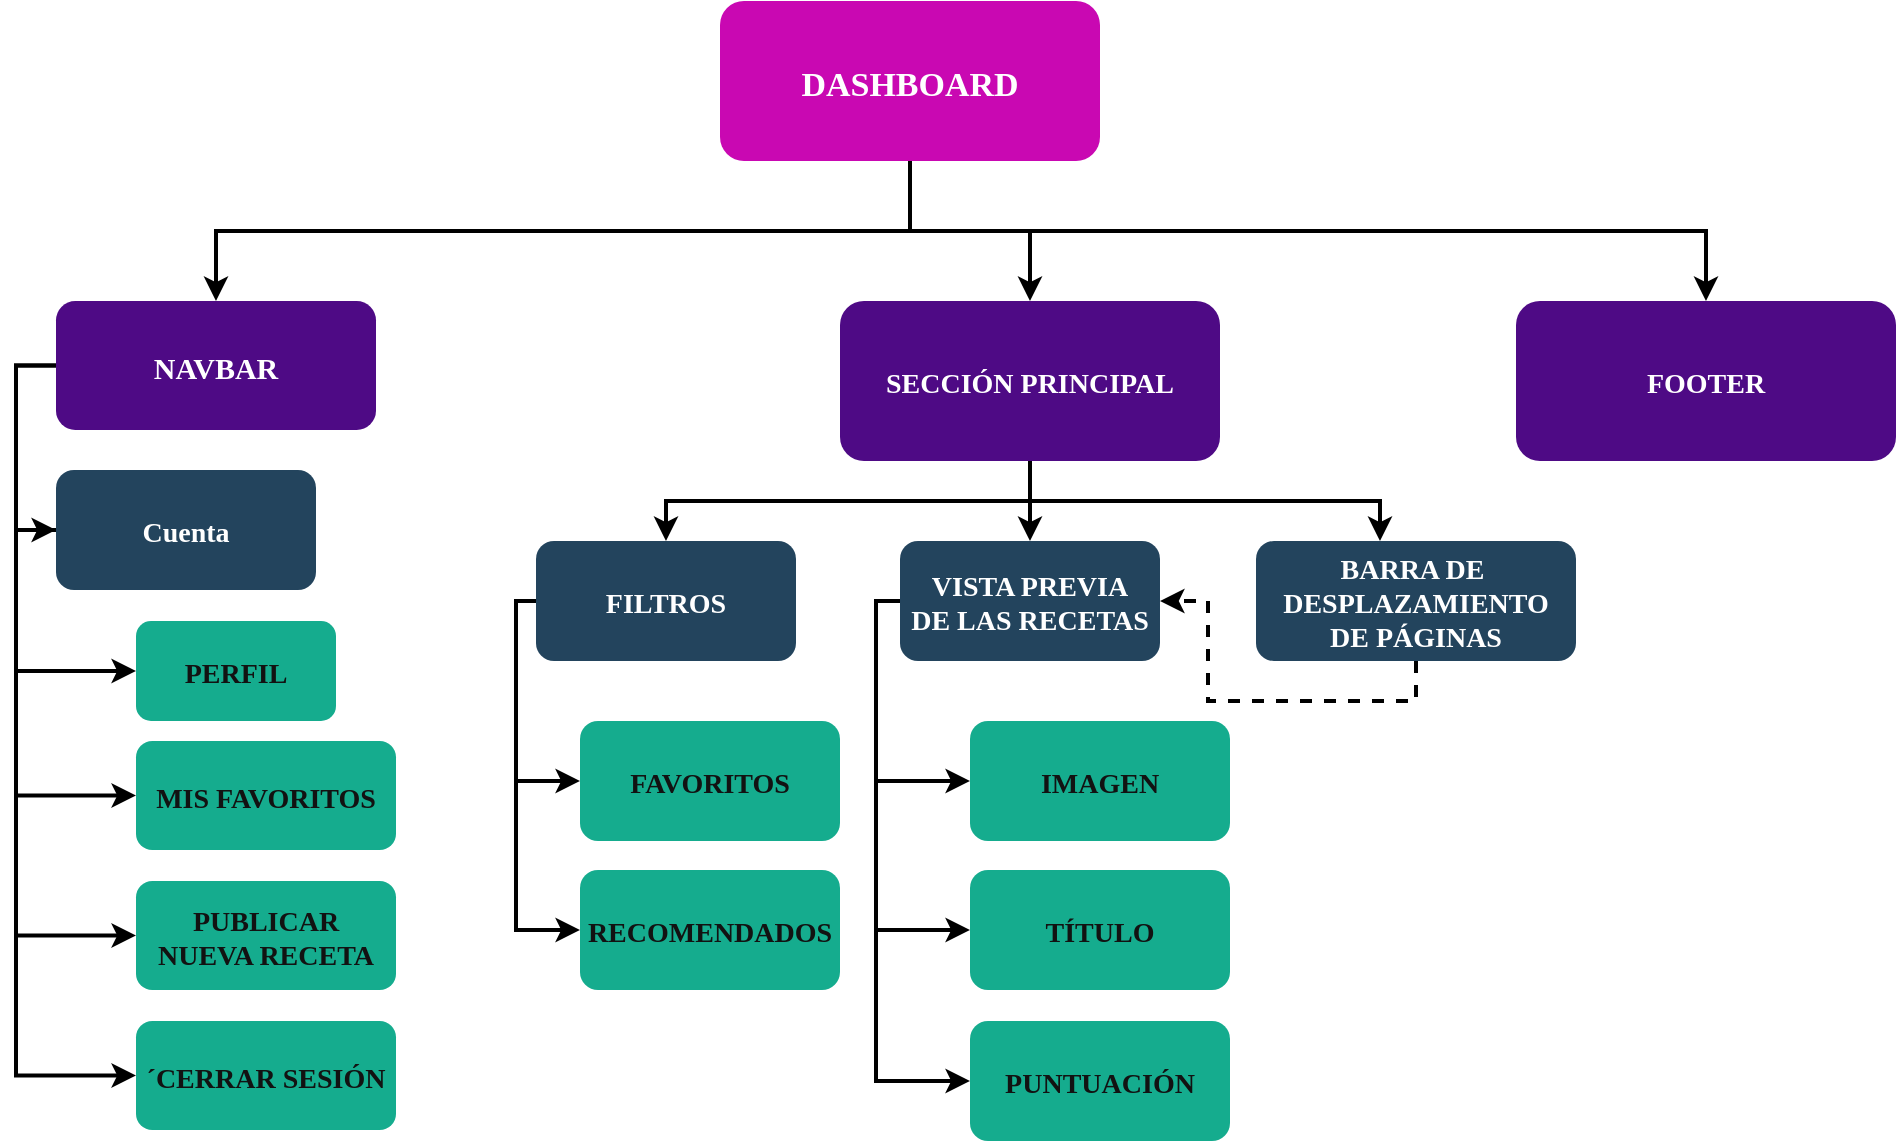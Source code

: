 <mxfile version="21.3.2" type="device">
  <diagram name="Page-1" id="2c0d36ab-eaac-3732-788b-9136903baeff">
    <mxGraphModel dx="1032" dy="557" grid="1" gridSize="10" guides="1" tooltips="1" connect="1" arrows="1" fold="1" page="1" pageScale="1.5" pageWidth="1100" pageHeight="850" background="none" math="0" shadow="0">
      <root>
        <mxCell id="0" />
        <mxCell id="1" parent="0" />
        <mxCell id="2" value="DASHBOARD" style="rounded=1;fillColor=#c908b2;gradientColor=none;strokeColor=none;fontColor=#FFFFFF;fontStyle=1;fontFamily=Tahoma;fontSize=17;" parent="1" vertex="1">
          <mxGeometry x="562" y="185.5" width="190" height="80" as="geometry" />
        </mxCell>
        <mxCell id="9" value="" style="edgeStyle=elbowEdgeStyle;elbow=vertical;strokeWidth=2;rounded=0;entryX=0.5;entryY=0;entryDx=0;entryDy=0;" parent="1" source="2" target="Kv2KkgJX7mqs0m7064dZ-138" edge="1">
          <mxGeometry x="337" y="215.5" width="100" height="100" as="geometry">
            <mxPoint x="337" y="315.5" as="sourcePoint" />
            <mxPoint x="1457" y="335.5" as="targetPoint" />
          </mxGeometry>
        </mxCell>
        <mxCell id="12" value="SECCIÓN PRINCIPAL" style="rounded=1;fillColor=#4e0a85;gradientColor=none;strokeColor=none;fontColor=#FFFFFF;fontStyle=1;fontFamily=Tahoma;fontSize=14" parent="1" vertex="1">
          <mxGeometry x="622.0" y="335.5" width="190" height="80" as="geometry" />
        </mxCell>
        <mxCell id="mhdIVnuPS63s6zJvj6qV-110" style="edgeStyle=orthogonalEdgeStyle;rounded=0;orthogonalLoop=1;jettySize=auto;html=1;exitX=0;exitY=0.5;exitDx=0;exitDy=0;entryX=0;entryY=0.5;entryDx=0;entryDy=0;strokeWidth=2;" edge="1" parent="1" source="13" target="mhdIVnuPS63s6zJvj6qV-104">
          <mxGeometry relative="1" as="geometry" />
        </mxCell>
        <mxCell id="mhdIVnuPS63s6zJvj6qV-112" style="edgeStyle=orthogonalEdgeStyle;rounded=0;orthogonalLoop=1;jettySize=auto;html=1;exitX=0;exitY=0.5;exitDx=0;exitDy=0;entryX=0;entryY=0.5;entryDx=0;entryDy=0;strokeWidth=2;" edge="1" parent="1" source="13" target="mhdIVnuPS63s6zJvj6qV-106">
          <mxGeometry relative="1" as="geometry" />
        </mxCell>
        <mxCell id="13" value="NAVBAR" style="rounded=1;fillColor=#4e0a85;gradientColor=none;strokeColor=none;fontColor=#FFFFFF;fontStyle=1;fontFamily=Tahoma;fontSize=15;" parent="1" vertex="1">
          <mxGeometry x="230" y="335.5" width="160" height="64.5" as="geometry" />
        </mxCell>
        <mxCell id="59" value="" style="edgeStyle=elbowEdgeStyle;elbow=vertical;strokeWidth=2;rounded=0" parent="1" source="2" target="12" edge="1">
          <mxGeometry x="347" y="225.5" width="100" height="100" as="geometry">
            <mxPoint x="862.0" y="275.5" as="sourcePoint" />
            <mxPoint x="1467.0" y="345.5" as="targetPoint" />
          </mxGeometry>
        </mxCell>
        <mxCell id="61" value="" style="edgeStyle=elbowEdgeStyle;elbow=vertical;strokeWidth=2;rounded=0" parent="1" source="2" target="13" edge="1">
          <mxGeometry x="-23" y="135.5" width="100" height="100" as="geometry">
            <mxPoint x="-23" y="235.5" as="sourcePoint" />
            <mxPoint x="77" y="135.5" as="targetPoint" />
          </mxGeometry>
        </mxCell>
        <mxCell id="100" value="" style="edgeStyle=elbowEdgeStyle;elbow=vertical;strokeWidth=2;rounded=0;entryX=0.5;entryY=0;entryDx=0;entryDy=0;" parent="1" source="12" target="Kv2KkgJX7mqs0m7064dZ-124" edge="1">
          <mxGeometry x="37" y="135.5" width="100" height="100" as="geometry">
            <mxPoint x="37" y="235.5" as="sourcePoint" />
            <mxPoint x="542" y="455.5" as="targetPoint" />
          </mxGeometry>
        </mxCell>
        <mxCell id="101" value="" style="edgeStyle=elbowEdgeStyle;elbow=vertical;strokeWidth=2;rounded=0" parent="1" source="12" edge="1">
          <mxGeometry x="37" y="135.5" width="100" height="100" as="geometry">
            <mxPoint x="37" y="235.5" as="sourcePoint" />
            <mxPoint x="717" y="455.5" as="targetPoint" />
          </mxGeometry>
        </mxCell>
        <mxCell id="102" value="" style="edgeStyle=elbowEdgeStyle;elbow=vertical;strokeWidth=2;rounded=0" parent="1" source="12" edge="1">
          <mxGeometry x="37" y="135.5" width="100" height="100" as="geometry">
            <mxPoint x="37" y="235.5" as="sourcePoint" />
            <mxPoint x="892" y="455.5" as="targetPoint" />
          </mxGeometry>
        </mxCell>
        <mxCell id="Kv2KkgJX7mqs0m7064dZ-127" style="edgeStyle=orthogonalEdgeStyle;rounded=0;orthogonalLoop=1;jettySize=auto;html=1;exitX=0;exitY=0.5;exitDx=0;exitDy=0;entryX=0;entryY=0.5;entryDx=0;entryDy=0;strokeWidth=2;" parent="1" source="Kv2KkgJX7mqs0m7064dZ-124" target="Kv2KkgJX7mqs0m7064dZ-125" edge="1">
          <mxGeometry relative="1" as="geometry">
            <Array as="points">
              <mxPoint x="460" y="486" />
              <mxPoint x="460" y="576" />
            </Array>
          </mxGeometry>
        </mxCell>
        <mxCell id="Kv2KkgJX7mqs0m7064dZ-128" style="edgeStyle=orthogonalEdgeStyle;rounded=0;orthogonalLoop=1;jettySize=auto;html=1;exitX=0;exitY=0.5;exitDx=0;exitDy=0;entryX=0;entryY=0.5;entryDx=0;entryDy=0;strokeWidth=2;" parent="1" source="Kv2KkgJX7mqs0m7064dZ-124" target="Kv2KkgJX7mqs0m7064dZ-126" edge="1">
          <mxGeometry relative="1" as="geometry">
            <Array as="points">
              <mxPoint x="460" y="486" />
              <mxPoint x="460" y="650" />
            </Array>
          </mxGeometry>
        </mxCell>
        <mxCell id="Kv2KkgJX7mqs0m7064dZ-124" value="FILTROS" style="rounded=1;fillColor=#23445D;gradientColor=none;strokeColor=none;fontColor=#FFFFFF;fontStyle=1;fontFamily=Tahoma;fontSize=14" parent="1" vertex="1">
          <mxGeometry x="470" y="455.5" width="130" height="60" as="geometry" />
        </mxCell>
        <mxCell id="Kv2KkgJX7mqs0m7064dZ-125" value="FAVORITOS" style="rounded=1;fillColor=#15ac8e;gradientColor=none;strokeColor=none;fontColor=#121212;fontStyle=1;fontFamily=Tahoma;fontSize=14" parent="1" vertex="1">
          <mxGeometry x="492" y="545.5" width="130" height="60" as="geometry" />
        </mxCell>
        <mxCell id="Kv2KkgJX7mqs0m7064dZ-126" value="RECOMENDADOS" style="rounded=1;fillColor=#15ac8e;gradientColor=none;strokeColor=none;fontColor=#121212;fontStyle=1;fontFamily=Tahoma;fontSize=14" parent="1" vertex="1">
          <mxGeometry x="492" y="620" width="130" height="60" as="geometry" />
        </mxCell>
        <mxCell id="Kv2KkgJX7mqs0m7064dZ-133" style="edgeStyle=orthogonalEdgeStyle;rounded=0;orthogonalLoop=1;jettySize=auto;html=1;exitX=0;exitY=0.5;exitDx=0;exitDy=0;entryX=0;entryY=0.5;entryDx=0;entryDy=0;strokeWidth=2;" parent="1" source="Kv2KkgJX7mqs0m7064dZ-129" target="Kv2KkgJX7mqs0m7064dZ-132" edge="1">
          <mxGeometry relative="1" as="geometry">
            <Array as="points">
              <mxPoint x="640" y="486" />
              <mxPoint x="640" y="726" />
            </Array>
          </mxGeometry>
        </mxCell>
        <mxCell id="Kv2KkgJX7mqs0m7064dZ-134" style="edgeStyle=orthogonalEdgeStyle;rounded=0;orthogonalLoop=1;jettySize=auto;html=1;exitX=0;exitY=0.5;exitDx=0;exitDy=0;entryX=0;entryY=0.5;entryDx=0;entryDy=0;strokeWidth=2;" parent="1" source="Kv2KkgJX7mqs0m7064dZ-129" target="Kv2KkgJX7mqs0m7064dZ-130" edge="1">
          <mxGeometry relative="1" as="geometry">
            <Array as="points">
              <mxPoint x="640" y="486" />
              <mxPoint x="640" y="576" />
            </Array>
          </mxGeometry>
        </mxCell>
        <mxCell id="Kv2KkgJX7mqs0m7064dZ-135" style="edgeStyle=orthogonalEdgeStyle;rounded=0;orthogonalLoop=1;jettySize=auto;html=1;exitX=0;exitY=0.5;exitDx=0;exitDy=0;entryX=0;entryY=0.5;entryDx=0;entryDy=0;strokeWidth=2;" parent="1" source="Kv2KkgJX7mqs0m7064dZ-129" target="Kv2KkgJX7mqs0m7064dZ-131" edge="1">
          <mxGeometry relative="1" as="geometry">
            <Array as="points">
              <mxPoint x="640" y="486" />
              <mxPoint x="640" y="650" />
            </Array>
          </mxGeometry>
        </mxCell>
        <mxCell id="Kv2KkgJX7mqs0m7064dZ-129" value="VISTA PREVIA &#xa;DE LAS RECETAS" style="rounded=1;fillColor=#23445D;gradientColor=none;strokeColor=none;fontColor=#FFFFFF;fontStyle=1;fontFamily=Tahoma;fontSize=14" parent="1" vertex="1">
          <mxGeometry x="652" y="455.5" width="130" height="60" as="geometry" />
        </mxCell>
        <mxCell id="Kv2KkgJX7mqs0m7064dZ-130" value="IMAGEN" style="rounded=1;fillColor=#15ac8e;gradientColor=none;strokeColor=none;fontColor=#121212;fontStyle=1;fontFamily=Tahoma;fontSize=14" parent="1" vertex="1">
          <mxGeometry x="687" y="545.5" width="130" height="60" as="geometry" />
        </mxCell>
        <mxCell id="Kv2KkgJX7mqs0m7064dZ-131" value="TÍTULO" style="rounded=1;fillColor=#15ac8e;gradientColor=none;strokeColor=none;fontColor=#121212;fontStyle=1;fontFamily=Tahoma;fontSize=14" parent="1" vertex="1">
          <mxGeometry x="687" y="620" width="130" height="60" as="geometry" />
        </mxCell>
        <mxCell id="Kv2KkgJX7mqs0m7064dZ-132" value="PUNTUACIÓN" style="rounded=1;fillColor=#15ac8e;gradientColor=none;strokeColor=none;fontColor=#121212;fontStyle=1;fontFamily=Tahoma;fontSize=14" parent="1" vertex="1">
          <mxGeometry x="687" y="695.5" width="130" height="60" as="geometry" />
        </mxCell>
        <mxCell id="Kv2KkgJX7mqs0m7064dZ-137" style="edgeStyle=orthogonalEdgeStyle;rounded=0;orthogonalLoop=1;jettySize=auto;html=1;exitX=0.5;exitY=1;exitDx=0;exitDy=0;entryX=1;entryY=0.5;entryDx=0;entryDy=0;strokeWidth=2;dashed=1;" parent="1" source="Kv2KkgJX7mqs0m7064dZ-136" target="Kv2KkgJX7mqs0m7064dZ-129" edge="1">
          <mxGeometry relative="1" as="geometry" />
        </mxCell>
        <mxCell id="Kv2KkgJX7mqs0m7064dZ-136" value="BARRA DE &#xa;DESPLAZAMIENTO&#xa;DE PÁGINAS" style="rounded=1;fillColor=#23445D;gradientColor=none;strokeColor=none;fontColor=#FFFFFF;fontStyle=1;fontFamily=Tahoma;fontSize=14" parent="1" vertex="1">
          <mxGeometry x="830" y="455.5" width="160" height="60" as="geometry" />
        </mxCell>
        <mxCell id="Kv2KkgJX7mqs0m7064dZ-138" value="FOOTER" style="rounded=1;fillColor=#4e0a85;gradientColor=none;strokeColor=none;fontColor=#FFFFFF;fontStyle=1;fontFamily=Tahoma;fontSize=14" parent="1" vertex="1">
          <mxGeometry x="960" y="335.5" width="190" height="80" as="geometry" />
        </mxCell>
        <mxCell id="mhdIVnuPS63s6zJvj6qV-102" value="PERFIL" style="rounded=1;fillColor=#15ac8e;gradientColor=none;strokeColor=none;fontColor=#121212;fontStyle=1;fontFamily=Tahoma;fontSize=14" vertex="1" parent="1">
          <mxGeometry x="270" y="495.5" width="100" height="50" as="geometry" />
        </mxCell>
        <mxCell id="mhdIVnuPS63s6zJvj6qV-109" style="edgeStyle=orthogonalEdgeStyle;rounded=0;orthogonalLoop=1;jettySize=auto;html=1;exitX=0;exitY=0.5;exitDx=0;exitDy=0;entryX=0;entryY=0.5;entryDx=0;entryDy=0;strokeWidth=2;" edge="1" parent="1" source="mhdIVnuPS63s6zJvj6qV-104" target="mhdIVnuPS63s6zJvj6qV-102">
          <mxGeometry relative="1" as="geometry" />
        </mxCell>
        <mxCell id="mhdIVnuPS63s6zJvj6qV-113" style="edgeStyle=orthogonalEdgeStyle;rounded=0;orthogonalLoop=1;jettySize=auto;html=1;exitX=0;exitY=0.5;exitDx=0;exitDy=0;entryX=0;entryY=0.5;entryDx=0;entryDy=0;strokeWidth=2;" edge="1" parent="1" source="mhdIVnuPS63s6zJvj6qV-104" target="mhdIVnuPS63s6zJvj6qV-107">
          <mxGeometry relative="1" as="geometry" />
        </mxCell>
        <mxCell id="mhdIVnuPS63s6zJvj6qV-114" style="edgeStyle=orthogonalEdgeStyle;rounded=0;orthogonalLoop=1;jettySize=auto;html=1;exitX=0;exitY=0.5;exitDx=0;exitDy=0;entryX=0;entryY=0.5;entryDx=0;entryDy=0;strokeWidth=2;" edge="1" parent="1" source="mhdIVnuPS63s6zJvj6qV-104" target="mhdIVnuPS63s6zJvj6qV-108">
          <mxGeometry relative="1" as="geometry" />
        </mxCell>
        <mxCell id="mhdIVnuPS63s6zJvj6qV-104" value="Cuenta" style="rounded=1;fillColor=#23445D;gradientColor=none;strokeColor=none;fontColor=#FFFFFF;fontStyle=1;fontFamily=Tahoma;fontSize=14" vertex="1" parent="1">
          <mxGeometry x="230" y="420" width="130" height="60" as="geometry" />
        </mxCell>
        <mxCell id="mhdIVnuPS63s6zJvj6qV-106" value="MIS FAVORITOS" style="rounded=1;fillColor=#15ac8e;gradientColor=none;strokeColor=none;fontColor=#121212;fontStyle=1;fontFamily=Tahoma;fontSize=14" vertex="1" parent="1">
          <mxGeometry x="270" y="555.5" width="130" height="54.5" as="geometry" />
        </mxCell>
        <mxCell id="mhdIVnuPS63s6zJvj6qV-107" value="PUBLICAR &#xa;NUEVA RECETA" style="rounded=1;fillColor=#15ac8e;gradientColor=none;strokeColor=none;fontColor=#121212;fontStyle=1;fontFamily=Tahoma;fontSize=14" vertex="1" parent="1">
          <mxGeometry x="270" y="625.5" width="130" height="54.5" as="geometry" />
        </mxCell>
        <mxCell id="mhdIVnuPS63s6zJvj6qV-108" value="´CERRAR SESIÓN" style="rounded=1;fillColor=#15ac8e;gradientColor=none;strokeColor=none;fontColor=#121212;fontStyle=1;fontFamily=Tahoma;fontSize=14" vertex="1" parent="1">
          <mxGeometry x="270" y="695.5" width="130" height="54.5" as="geometry" />
        </mxCell>
      </root>
    </mxGraphModel>
  </diagram>
</mxfile>
